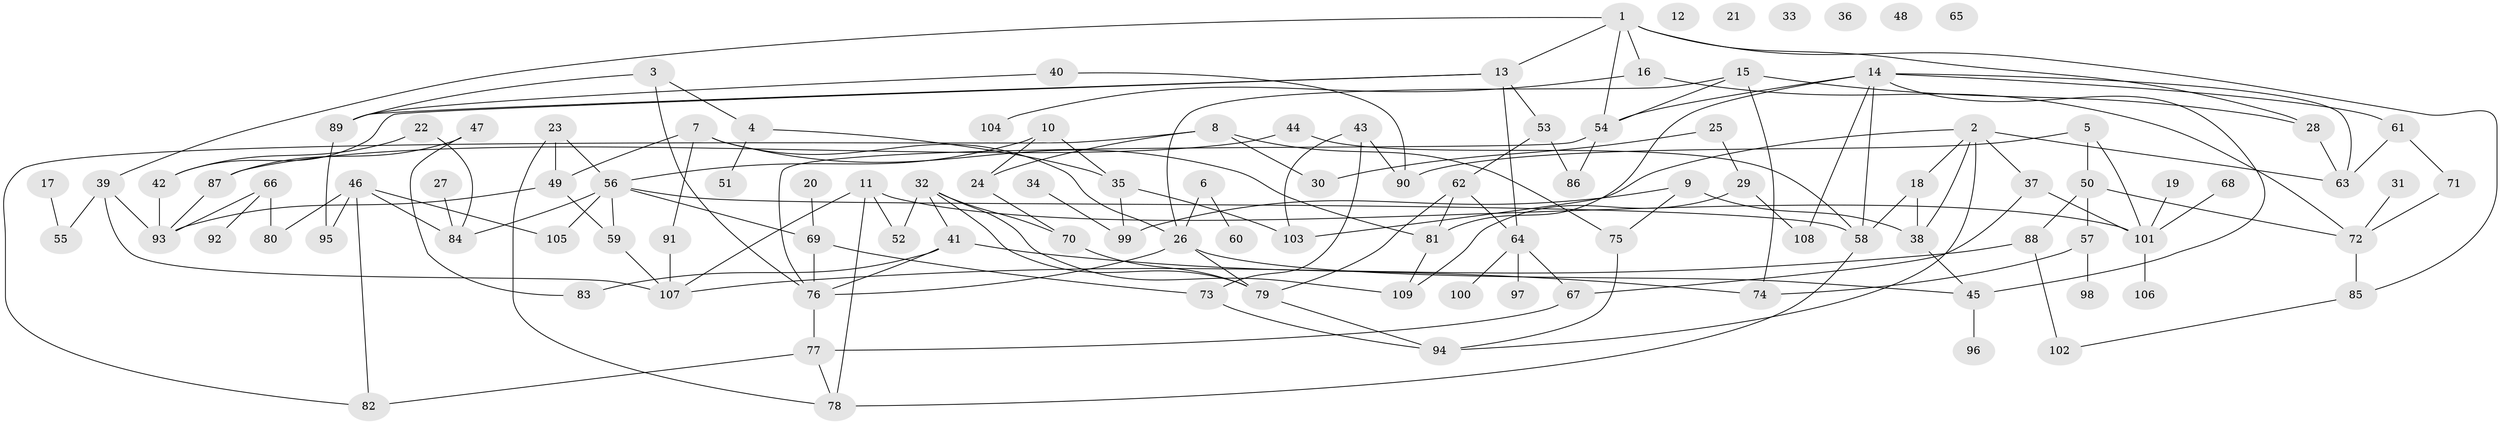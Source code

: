// Generated by graph-tools (version 1.1) at 2025/13/03/09/25 04:13:12]
// undirected, 109 vertices, 161 edges
graph export_dot {
graph [start="1"]
  node [color=gray90,style=filled];
  1;
  2;
  3;
  4;
  5;
  6;
  7;
  8;
  9;
  10;
  11;
  12;
  13;
  14;
  15;
  16;
  17;
  18;
  19;
  20;
  21;
  22;
  23;
  24;
  25;
  26;
  27;
  28;
  29;
  30;
  31;
  32;
  33;
  34;
  35;
  36;
  37;
  38;
  39;
  40;
  41;
  42;
  43;
  44;
  45;
  46;
  47;
  48;
  49;
  50;
  51;
  52;
  53;
  54;
  55;
  56;
  57;
  58;
  59;
  60;
  61;
  62;
  63;
  64;
  65;
  66;
  67;
  68;
  69;
  70;
  71;
  72;
  73;
  74;
  75;
  76;
  77;
  78;
  79;
  80;
  81;
  82;
  83;
  84;
  85;
  86;
  87;
  88;
  89;
  90;
  91;
  92;
  93;
  94;
  95;
  96;
  97;
  98;
  99;
  100;
  101;
  102;
  103;
  104;
  105;
  106;
  107;
  108;
  109;
  1 -- 13;
  1 -- 16;
  1 -- 28;
  1 -- 39;
  1 -- 54;
  1 -- 85;
  2 -- 18;
  2 -- 37;
  2 -- 38;
  2 -- 63;
  2 -- 94;
  2 -- 103;
  3 -- 4;
  3 -- 76;
  3 -- 89;
  4 -- 35;
  4 -- 51;
  5 -- 50;
  5 -- 90;
  5 -- 101;
  6 -- 26;
  6 -- 60;
  7 -- 26;
  7 -- 49;
  7 -- 81;
  7 -- 91;
  8 -- 24;
  8 -- 30;
  8 -- 75;
  8 -- 82;
  9 -- 38;
  9 -- 75;
  9 -- 99;
  10 -- 24;
  10 -- 35;
  10 -- 56;
  11 -- 52;
  11 -- 78;
  11 -- 101;
  11 -- 107;
  13 -- 42;
  13 -- 53;
  13 -- 64;
  13 -- 89;
  14 -- 45;
  14 -- 54;
  14 -- 58;
  14 -- 61;
  14 -- 63;
  14 -- 81;
  14 -- 108;
  15 -- 26;
  15 -- 28;
  15 -- 54;
  15 -- 74;
  16 -- 72;
  16 -- 104;
  17 -- 55;
  18 -- 38;
  18 -- 58;
  19 -- 101;
  20 -- 69;
  22 -- 42;
  22 -- 84;
  23 -- 49;
  23 -- 56;
  23 -- 78;
  24 -- 70;
  25 -- 29;
  25 -- 30;
  26 -- 45;
  26 -- 76;
  26 -- 79;
  27 -- 84;
  28 -- 63;
  29 -- 108;
  29 -- 109;
  31 -- 72;
  32 -- 41;
  32 -- 52;
  32 -- 70;
  32 -- 79;
  32 -- 109;
  34 -- 99;
  35 -- 99;
  35 -- 103;
  37 -- 67;
  37 -- 101;
  38 -- 45;
  39 -- 55;
  39 -- 93;
  39 -- 107;
  40 -- 89;
  40 -- 90;
  41 -- 74;
  41 -- 76;
  41 -- 83;
  42 -- 93;
  43 -- 73;
  43 -- 90;
  43 -- 103;
  44 -- 58;
  44 -- 87;
  45 -- 96;
  46 -- 80;
  46 -- 82;
  46 -- 84;
  46 -- 95;
  46 -- 105;
  47 -- 83;
  47 -- 87;
  49 -- 59;
  49 -- 93;
  50 -- 57;
  50 -- 72;
  50 -- 88;
  53 -- 62;
  53 -- 86;
  54 -- 76;
  54 -- 86;
  56 -- 58;
  56 -- 59;
  56 -- 69;
  56 -- 84;
  56 -- 105;
  57 -- 74;
  57 -- 98;
  58 -- 78;
  59 -- 107;
  61 -- 63;
  61 -- 71;
  62 -- 64;
  62 -- 79;
  62 -- 81;
  64 -- 67;
  64 -- 97;
  64 -- 100;
  66 -- 80;
  66 -- 92;
  66 -- 93;
  67 -- 77;
  68 -- 101;
  69 -- 73;
  69 -- 76;
  70 -- 79;
  71 -- 72;
  72 -- 85;
  73 -- 94;
  75 -- 94;
  76 -- 77;
  77 -- 78;
  77 -- 82;
  79 -- 94;
  81 -- 109;
  85 -- 102;
  87 -- 93;
  88 -- 102;
  88 -- 107;
  89 -- 95;
  91 -- 107;
  101 -- 106;
}
